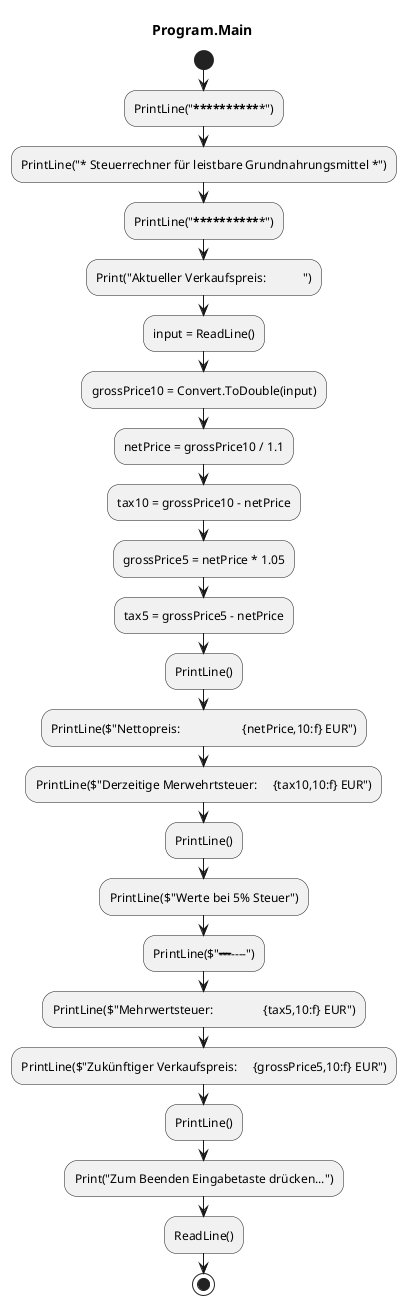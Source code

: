 @startuml Program.Main
title Program.Main
start
:PrintLine("***************************************************");
:PrintLine("* Steuerrechner für leistbare Grundnahrungsmittel *");
:PrintLine("***************************************************");
:Print("Aktueller Verkaufspreis:            ");
:input = ReadLine();
:grossPrice10 = Convert.ToDouble(input);
:netPrice = grossPrice10 / 1.1;
:tax10 = grossPrice10 - netPrice;
:grossPrice5 = netPrice * 1.05;
:tax5 = grossPrice5 - netPrice;
:PrintLine();
:PrintLine($"Nettopreis:                    {netPrice,10:f} EUR");
:PrintLine($"Derzeitige Merwehrtsteuer:     {tax10,10:f} EUR");
:PrintLine();
:PrintLine($"Werte bei 5% Steuer");
:PrintLine($"-------------------");
:PrintLine($"Mehrwertsteuer:                {tax5,10:f} EUR");
:PrintLine($"Zukünftiger Verkaufspreis:     {grossPrice5,10:f} EUR");
:PrintLine();
:Print("Zum Beenden Eingabetaste drücken...");
:ReadLine();
stop
@enduml
